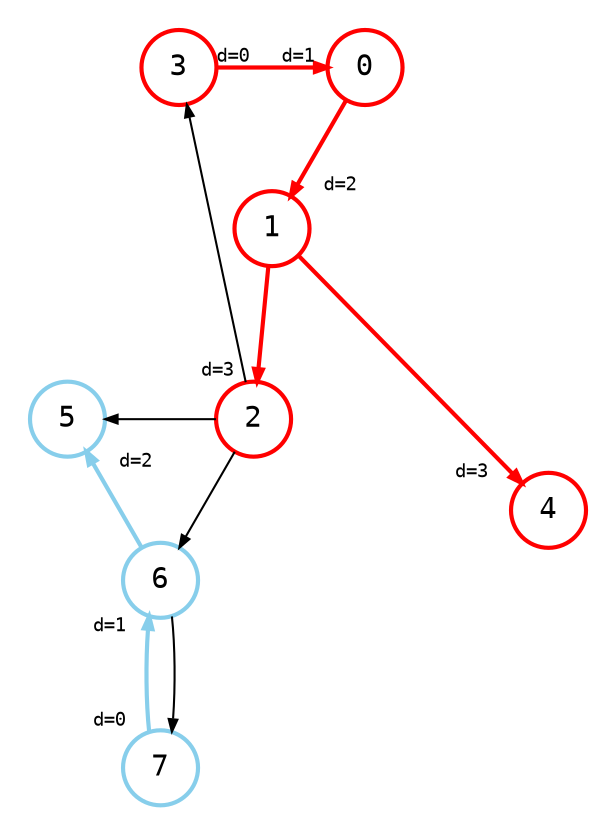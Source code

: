 digraph {
    node [shape=circle, fontname="monospace"];
    edge [arrowsize=0.6, fontname="monospace", fontsize=9];
    layout=circo;
    scale=1.0;
    normalize=true;
    pad=0.2;
    splines=line;

    3 [style="bold"; color=red];
    0, 1, 2, 4 [style=bold, color=red];
    7 [style=bold; color=skyblue];
    6, 5 [style=bold, color=skyblue];

    3 -> 0 [style=bold; color=red; headlabel="d=1 ", taillabel="d=0 "];
    0 -> 1 [style=bold; color=red; headlabel="   d=2"];
    1 -> 2 [style=bold; color=red; headlabel="d=3  "];
    1 -> 4 [style=bold; color=red; headlabel="d=3   "];
    2 -> 3 [color="#bbb"];
    2 -> 5 [color="#bbb"];
    2 -> 6 [color="#bbb"];
    6 -> 5 [style=bold; color=skyblue; headlabel="   d=2"];
    6 -> 7 [color="#bbb"];
    7 -> 6 [style=bold; color=skyblue; headlabel="d=1  ", taillabel="d=0  "];
}